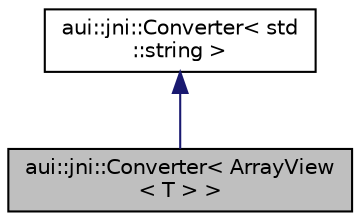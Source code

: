 digraph "aui::jni::Converter&lt; ArrayView&lt; T &gt; &gt;"
{
 // LATEX_PDF_SIZE
  edge [fontname="Helvetica",fontsize="10",labelfontname="Helvetica",labelfontsize="10"];
  node [fontname="Helvetica",fontsize="10",shape=record];
  Node1 [label="aui::jni::Converter\< ArrayView\l\< T \> \>",height=0.2,width=0.4,color="black", fillcolor="grey75", style="filled", fontcolor="black",tooltip=" "];
  Node2 -> Node1 [dir="back",color="midnightblue",fontsize="10",style="solid",fontname="Helvetica"];
  Node2 [label="aui::jni::Converter\< std\l::string \>",height=0.2,width=0.4,color="black", fillcolor="white", style="filled",URL="$structaui_1_1jni_1_1Converter_3_01std_1_1string_01_4.html",tooltip=" "];
}
